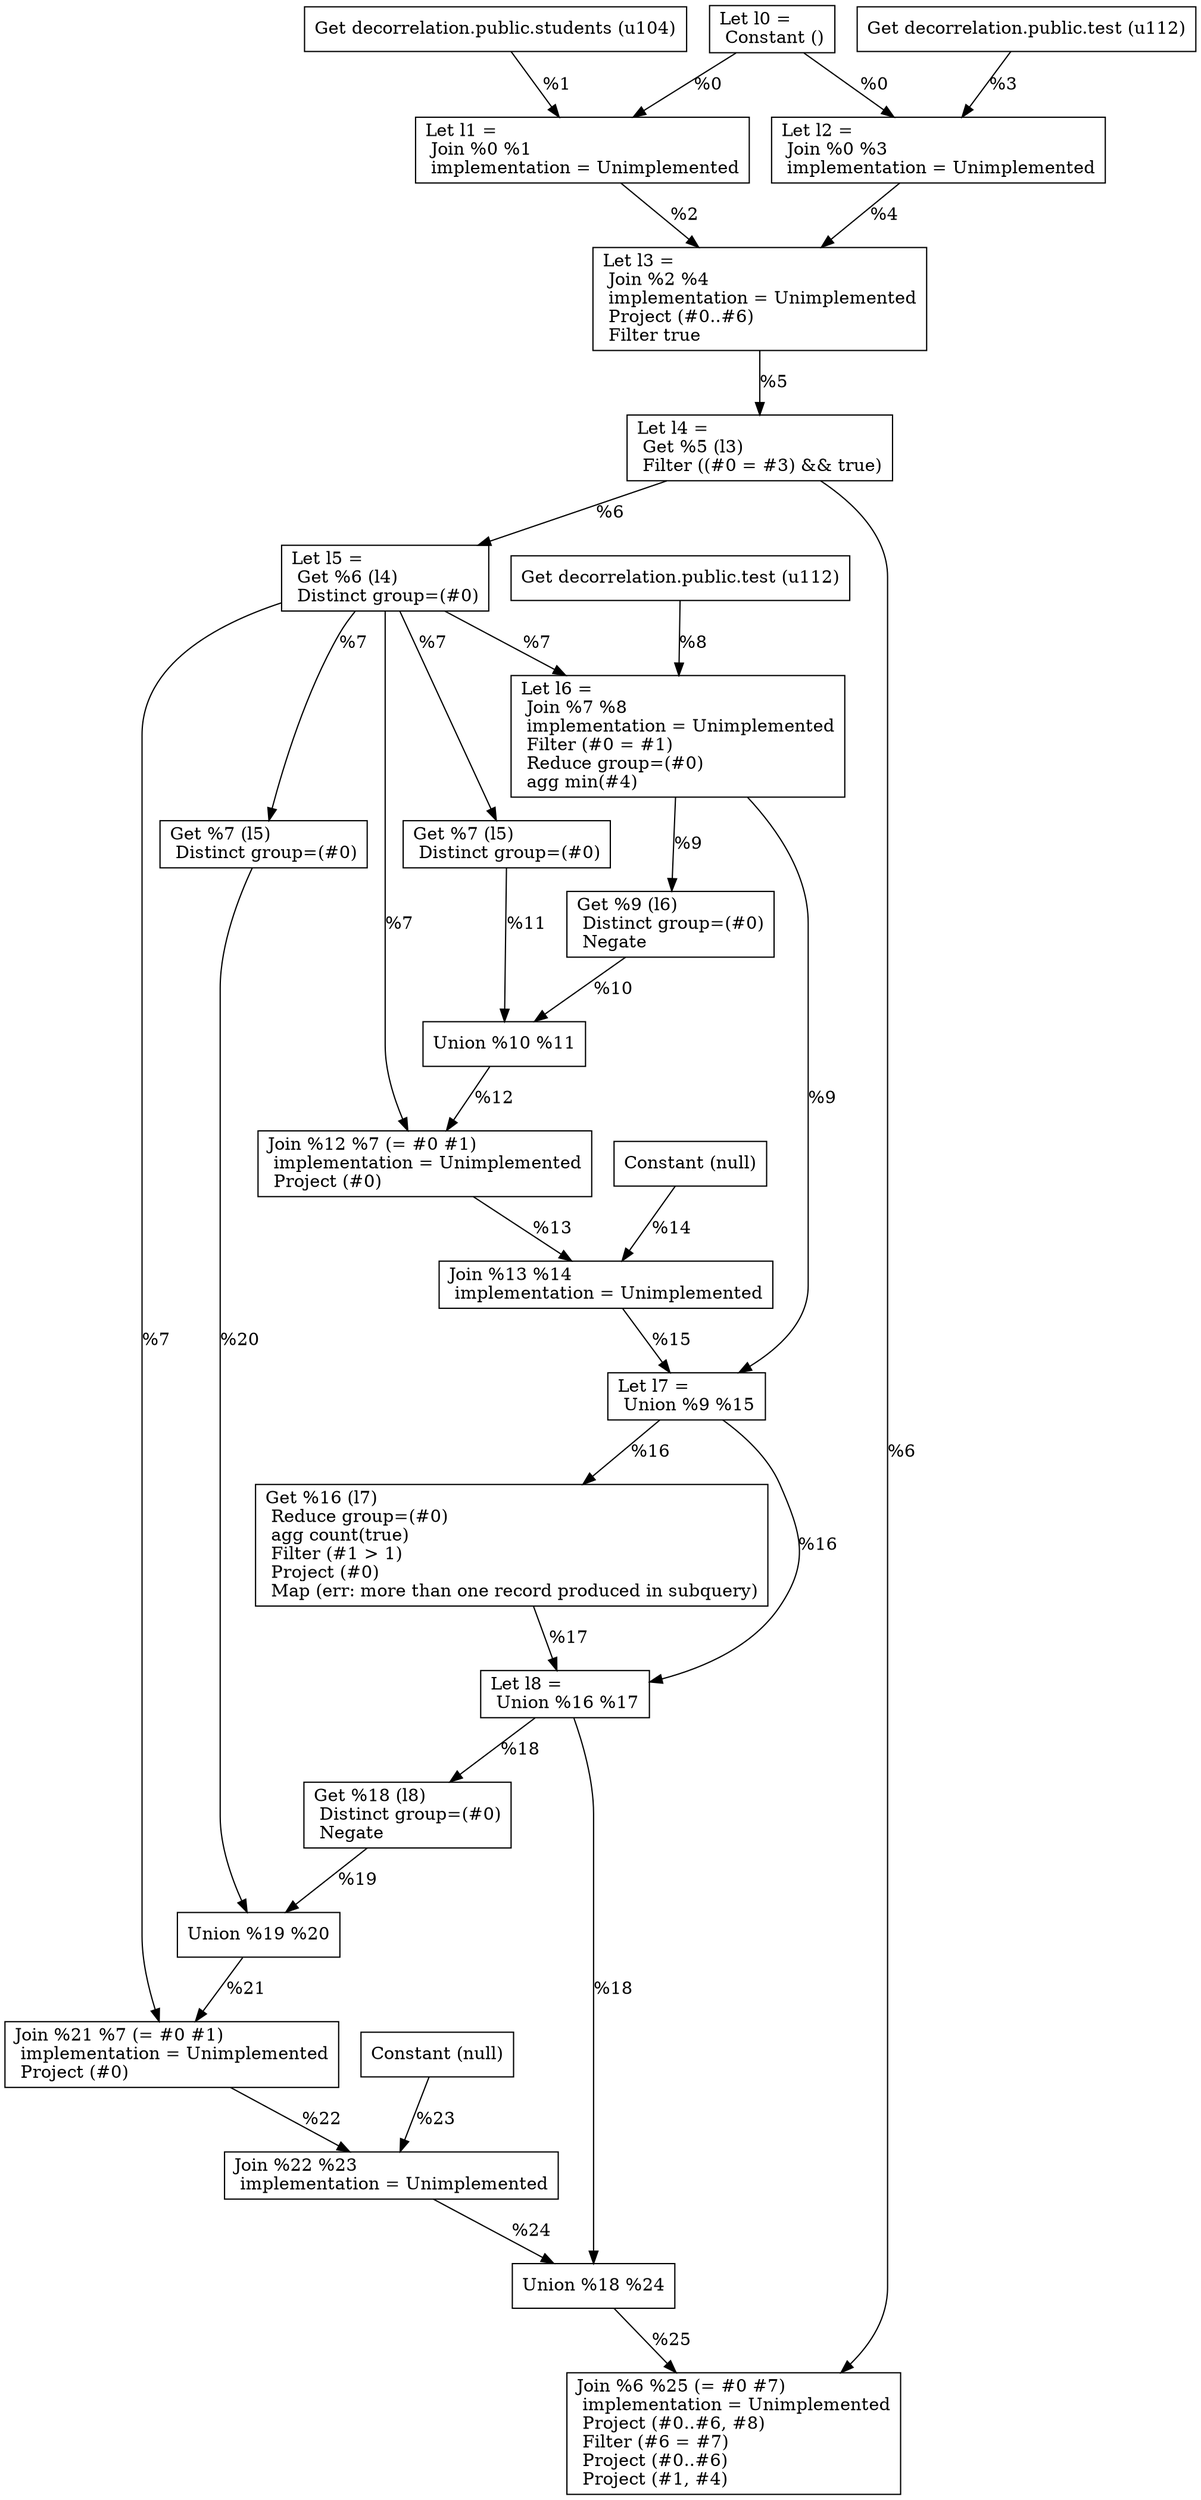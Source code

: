 digraph G {
    node0 [shape = record, label="Let l0 =\l Constant ()\l"]
    node1 [shape = record, label=" Get decorrelation.public.students (u104)\l"]
    node2 [shape = record, label="Let l1 =\l Join %0 %1\l  implementation = Unimplemented\l"]
    node3 [shape = record, label=" Get decorrelation.public.test (u112)\l"]
    node4 [shape = record, label="Let l2 =\l Join %0 %3\l  implementation = Unimplemented\l"]
    node5 [shape = record, label="Let l3 =\l Join %2 %4\l  implementation = Unimplemented\l Project (#0..#6)\l Filter true\l"]
    node6 [shape = record, label="Let l4 =\l Get %5 (l3)\l Filter ((#0 = #3) && true)\l"]
    node7 [shape = record, label="Let l5 =\l Get %6 (l4)\l Distinct group=(#0)\l"]
    node8 [shape = record, label=" Get decorrelation.public.test (u112)\l"]
    node9 [shape = record, label="Let l6 =\l Join %7 %8\l  implementation = Unimplemented\l Filter (#0 = #1)\l Reduce group=(#0)\l  agg min(#4)\l"]
    node10 [shape = record, label=" Get %9 (l6)\l Distinct group=(#0)\l Negate\l"]
    node11 [shape = record, label=" Get %7 (l5)\l Distinct group=(#0)\l"]
    node12 [shape = record, label=" Union %10 %11\l"]
    node13 [shape = record, label=" Join %12 %7 (= #0 #1)\l  implementation = Unimplemented\l Project (#0)\l"]
    node14 [shape = record, label=" Constant (null)\l"]
    node15 [shape = record, label=" Join %13 %14\l  implementation = Unimplemented\l"]
    node16 [shape = record, label="Let l7 =\l Union %9 %15\l"]
    node17 [shape = record, label=" Get %16 (l7)\l Reduce group=(#0)\l  agg count(true)\l Filter (#1 \> 1)\l Project (#0)\l Map (err: more than one record produced in subquery)\l"]
    node18 [shape = record, label="Let l8 =\l Union %16 %17\l"]
    node19 [shape = record, label=" Get %18 (l8)\l Distinct group=(#0)\l Negate\l"]
    node20 [shape = record, label=" Get %7 (l5)\l Distinct group=(#0)\l"]
    node21 [shape = record, label=" Union %19 %20\l"]
    node22 [shape = record, label=" Join %21 %7 (= #0 #1)\l  implementation = Unimplemented\l Project (#0)\l"]
    node23 [shape = record, label=" Constant (null)\l"]
    node24 [shape = record, label=" Join %22 %23\l  implementation = Unimplemented\l"]
    node25 [shape = record, label=" Union %18 %24\l"]
    node26 [shape = record, label=" Join %6 %25 (= #0 #7)\l  implementation = Unimplemented\l Project (#0..#6, #8)\l Filter (#6 = #7)\l Project (#0..#6)\l Project (#1, #4)\l"]
    node0 -> node4 [label = "%0\l"]
    node12 -> node13 [label = "%12\l"]
    node3 -> node4 [label = "%3\l"]
    node13 -> node15 [label = "%13\l"]
    node22 -> node24 [label = "%22\l"]
    node16 -> node17 [label = "%16\l"]
    node7 -> node13 [label = "%7\l"]
    node6 -> node26 [label = "%6\l"]
    node9 -> node16 [label = "%9\l"]
    node0 -> node2 [label = "%0\l"]
    node1 -> node2 [label = "%1\l"]
    node23 -> node24 [label = "%23\l"]
    node7 -> node11 [label = "%7\l"]
    node18 -> node25 [label = "%18\l"]
    node7 -> node20 [label = "%7\l"]
    node16 -> node18 [label = "%16\l"]
    node21 -> node22 [label = "%21\l"]
    node10 -> node12 [label = "%10\l"]
    node18 -> node19 [label = "%18\l"]
    node14 -> node15 [label = "%14\l"]
    node6 -> node7 [label = "%6\l"]
    node9 -> node10 [label = "%9\l"]
    node24 -> node25 [label = "%24\l"]
    node7 -> node22 [label = "%7\l"]
    node5 -> node6 [label = "%5\l"]
    node7 -> node9 [label = "%7\l"]
    node15 -> node16 [label = "%15\l"]
    node2 -> node5 [label = "%2\l"]
    node20 -> node21 [label = "%20\l"]
    node19 -> node21 [label = "%19\l"]
    node25 -> node26 [label = "%25\l"]
    node17 -> node18 [label = "%17\l"]
    node8 -> node9 [label = "%8\l"]
    node11 -> node12 [label = "%11\l"]
    node4 -> node5 [label = "%4\l"]
}
